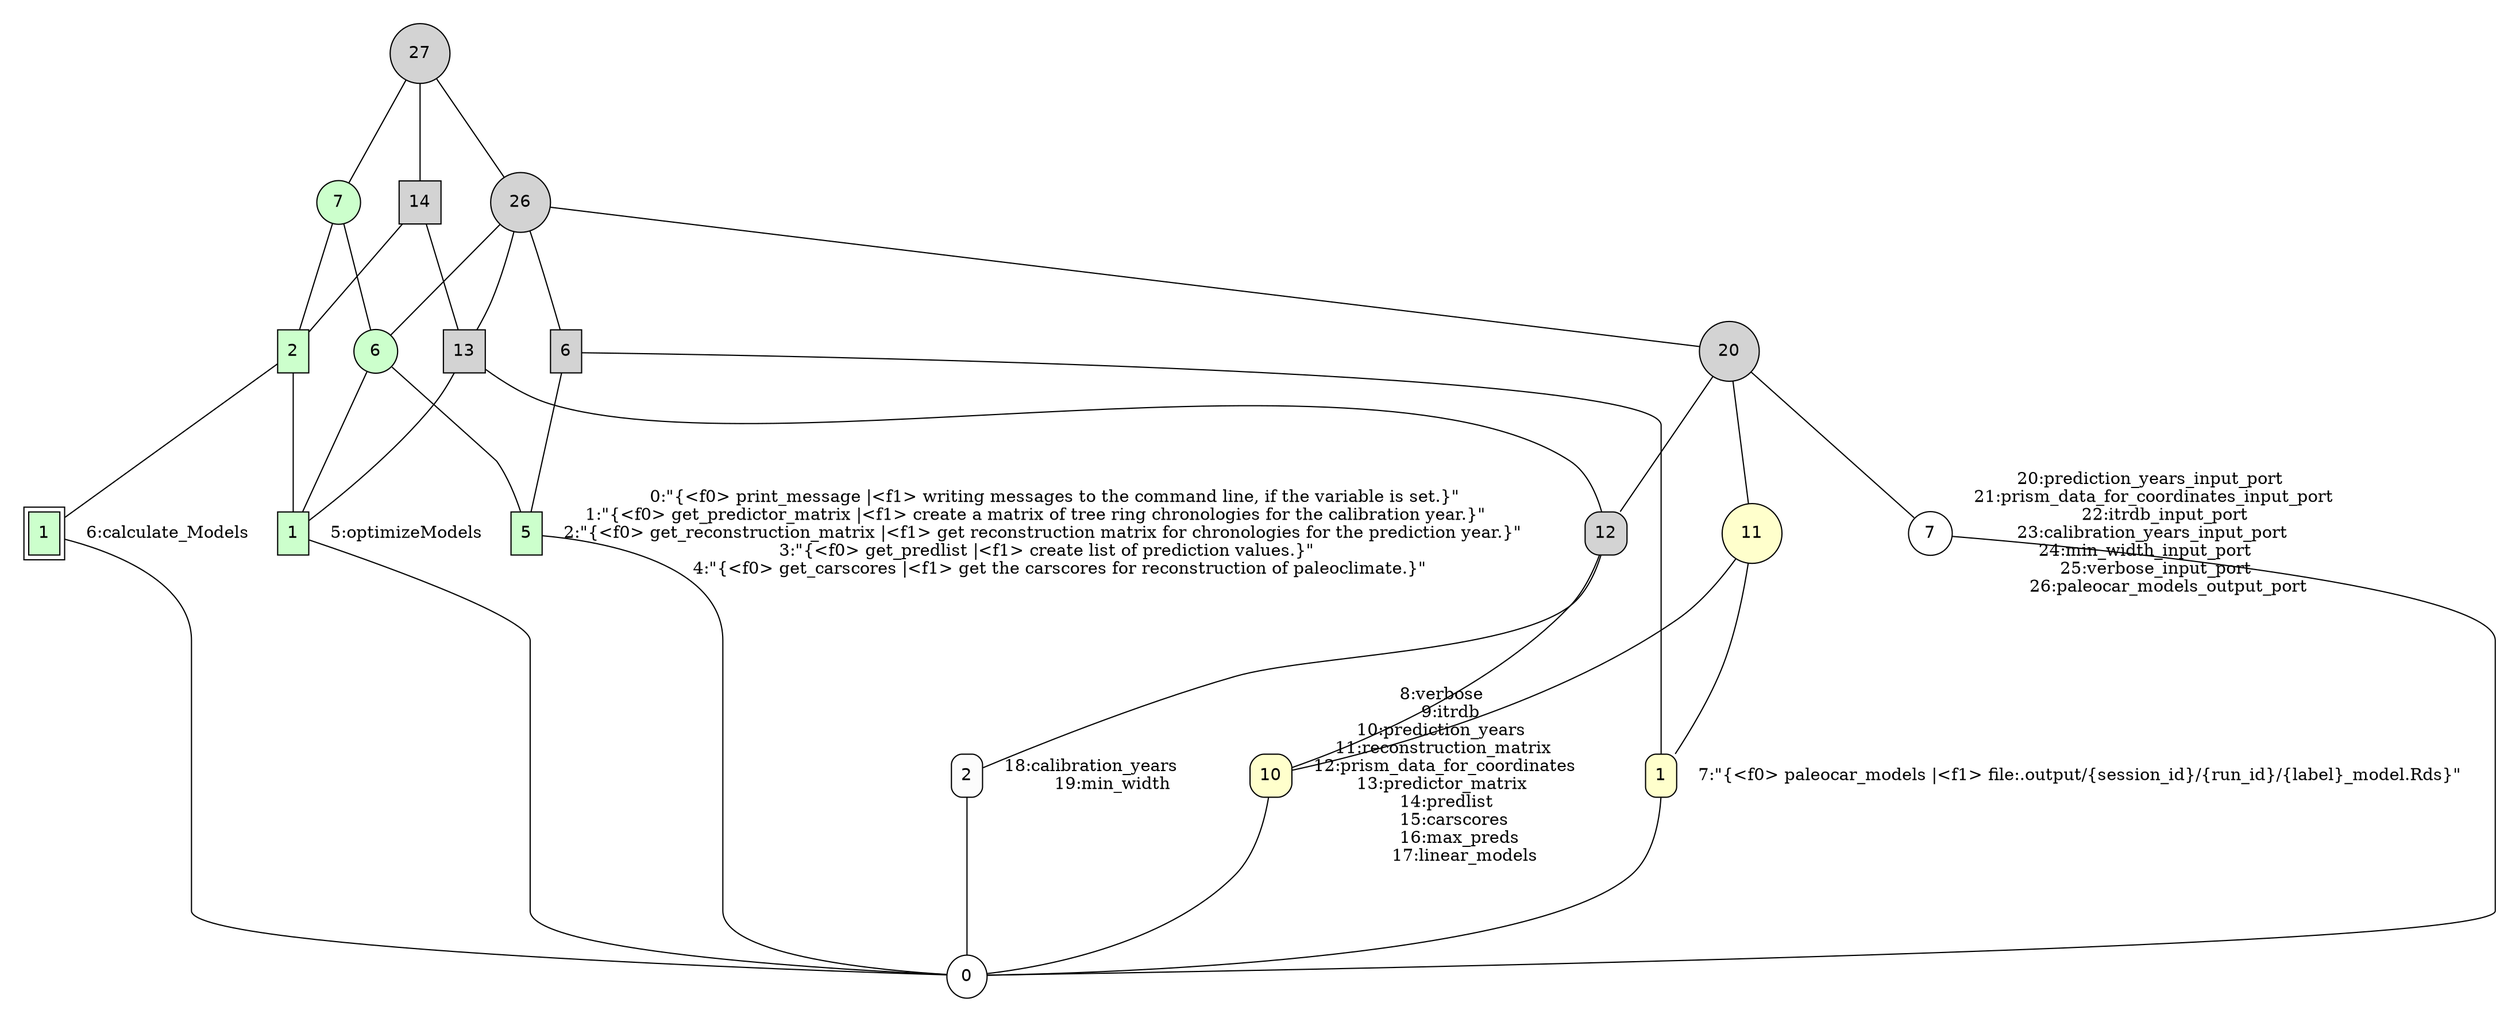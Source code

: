 // <Lattice object of 7 atoms 19 concepts 3 coatoms at 0x111de3b00>
digraph Lattice {
	node [label="" shape=circle style=filled width=.25]
	edge [dir=none labeldistance=1.5 minlen=2]
	subgraph cluster_0 {
		style=filled
		color=transparent
		c0 ["\"\""="" fillcolor="" fontname=Helvetica label=0 peripheries="" rankdir=LR shape="" style="" width=0.2]
	}
	subgraph cluster_1 {
		style=filled
		color=transparent
		c1 [fillcolor="#CCFFCC" fontname=Helvetica label=1 peripheries=1 shape=box style=filled]
	}
	c1 -> c1 [label="5:optimizeModels" color=transparent labelangle=270]
	c1 -> c0
	subgraph cluster_2 {
		style=filled
		color=transparent
		c2 [fillcolor="#CCFFCC" fontname=Helvetica label=1 peripheries=2 shape=box style=filled]
	}
	c2 -> c2 [label="6:calculate_Models" color=transparent labelangle=270]
	c2 -> c0
	subgraph cluster_3 {
		style=filled
		color=transparent
		c3 [fillcolor="#FFFFCC" fontname=Helvetica label=1 peripheries=1 rankdir=LR shape=record style="rounded,filled"]
	}
	c3 -> c3 [label="7:\"{<f0> paleocar_models |<f1> file\:.output/\{session_id\}/\{run_id\}/\{label\}_model.Rds}\"" color=transparent labelangle=270]
	c3 -> c0
	subgraph cluster_4 {
		style=filled
		color=transparent
		c4 [fillcolor="#CCFFCC" fontname=Helvetica label=2 shape=box style=filled]
	}
	c4 -> c1
	c4 -> c2
	subgraph cluster_5 {
		style=filled
		color=transparent
		c5 [fillcolor="#FCFCFC" fontname=Helvetica label=2 peripheries=1 shape=box style="rounded,filled"]
	}
	c5 -> c5 [label="18:calibration_years	
19:min_width" color=transparent labelangle=270]
	c5 -> c0
	subgraph cluster_6 {
		style=filled
		color=transparent
		c6 [fillcolor="#CCFFCC" fontname=Helvetica label=5 peripheries=1 rankdir=LR shape=record style=filled]
	}
	c6 -> c6 [label="0:\"{<f0> print_message |<f1> writing messages to the command line, if the variable is set.}\"	
1:\"{<f0> get_predictor_matrix |<f1> create a matrix of tree ring chronologies for the calibration year.}\"	
2:\"{<f0> get_reconstruction_matrix |<f1> get reconstruction matrix for chronologies for the prediction year.}\"	
3:\"{<f0> get_predlist |<f1> create list of prediction values.}\"	
4:\"{<f0> get_carscores |<f1> get the carscores for reconstruction of paleoclimate.}\"" color=transparent labelangle=270]
	c6 -> c0
	subgraph cluster_7 {
		style=filled
		color=transparent
		c7 [fillcolor="#CCFFCC" fontname=Helvetica label=6 peripheries=1 style=filled]
	}
	c7 -> c1
	c7 -> c6
	subgraph cluster_8 {
		style=filled
		color=transparent
		c8 [fontname=Helvetica label=6 peripheries=1 rankdir=LR shape=record]
	}
	c8 -> c3
	c8 -> c6
	subgraph cluster_9 {
		style=filled
		color=transparent
		c9 [fillcolor="#CCFFCC" fontname=Helvetica label=7 style=filled]
	}
	c9 -> c4
	c9 -> c7
	subgraph cluster_10 {
		style=filled
		color=transparent
		c10 [fillcolor="#FFFFFF" fontname=Helvetica label=7 peripheries=1 shape=circle style="rounded,filled" width=0.2]
	}
	c10 -> c10 [label="20:prediction_years_input_port	
21:prism_data_for_coordinates_input_port	
22:itrdb_input_port	
23:calibration_years_input_port	
24:min_width_input_port	
25:verbose_input_port	
26:paleocar_models_output_port" color=transparent labelangle=270]
	c10 -> c0
	subgraph cluster_11 {
		style=filled
		color=transparent
		c11 [fillcolor="#FFFFCC" fontname=Helvetica label=10 peripheries=1 shape=box style="rounded,filled"]
	}
	c11 -> c11 [label="8:verbose	
9:itrdb	
10:prediction_years	
11:reconstruction_matrix	
12:prism_data_for_coordinates	
13:predictor_matrix	
14:predlist	
15:carscores	
16:max_preds	
17:linear_models" color=transparent labelangle=270]
	c11 -> c0
	subgraph cluster_12 {
		style=filled
		color=transparent
		c12 [fillcolor="#FFFFCC" fontname=Helvetica label=11 peripheries=1 style="rounded,filled"]
	}
	c12 -> c3
	c12 -> c11
	subgraph cluster_13 {
		style=filled
		color=transparent
		c13 [fontname=Helvetica label=12 peripheries=1 shape=box style="rounded,filled"]
	}
	c13 -> c5
	c13 -> c11
	subgraph cluster_14 {
		style=filled
		color=transparent
		c14 [fontname=Helvetica label=13 peripheries=1 shape=box]
	}
	c14 -> c1
	c14 -> c13
	subgraph cluster_15 {
		style=filled
		color=transparent
		c15 [fontname=Helvetica label=14 shape=box]
	}
	c15 -> c4
	c15 -> c14
	subgraph cluster_16 {
		style=filled
		color=transparent
		c16 [fontname=Helvetica label=20 peripheries=1 style="rounded,filled"]
	}
	c16 -> c10
	c16 -> c12
	c16 -> c13
	subgraph cluster_17 {
		style=filled
		color=transparent
		c17 [fontname=Helvetica label=26 peripheries=1]
	}
	c17 -> c7
	c17 -> c8
	c17 -> c14
	c17 -> c16
	subgraph cluster_18 {
		style=filled
		color=transparent
		c18 [fontname=Helvetica label=27]
	}
	c18 -> c9
	c18 -> c15
	c18 -> c17
}
